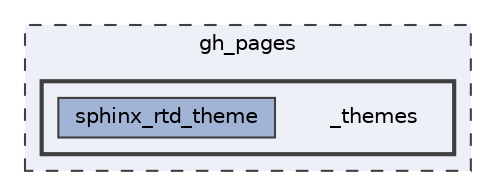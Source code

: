 digraph "gh_pages/_themes"
{
 // LATEX_PDF_SIZE
  bgcolor="transparent";
  edge [fontname=Helvetica,fontsize=10,labelfontname=Helvetica,labelfontsize=10];
  node [fontname=Helvetica,fontsize=10,shape=box,height=0.2,width=0.4];
  compound=true
  subgraph clusterdir_7042be4cffff3625d8faf9508789a567 {
    graph [ bgcolor="#edf0f7", pencolor="grey25", label="gh_pages", fontname=Helvetica,fontsize=10 style="filled,dashed", URL="dir_7042be4cffff3625d8faf9508789a567.html",tooltip=""]
  subgraph clusterdir_f96b4037ec8afdc28b8dd73b5be32830 {
    graph [ bgcolor="#edf0f7", pencolor="grey25", label="", fontname=Helvetica,fontsize=10 style="filled,bold", URL="dir_f96b4037ec8afdc28b8dd73b5be32830.html",tooltip=""]
    dir_f96b4037ec8afdc28b8dd73b5be32830 [shape=plaintext, label="_themes"];
  dir_f6f37393fe6073770ed87f8574f01de1 [label="sphinx_rtd_theme", fillcolor="#a2b4d6", color="grey25", style="filled", URL="dir_f6f37393fe6073770ed87f8574f01de1.html",tooltip=""];
  }
  }
}
